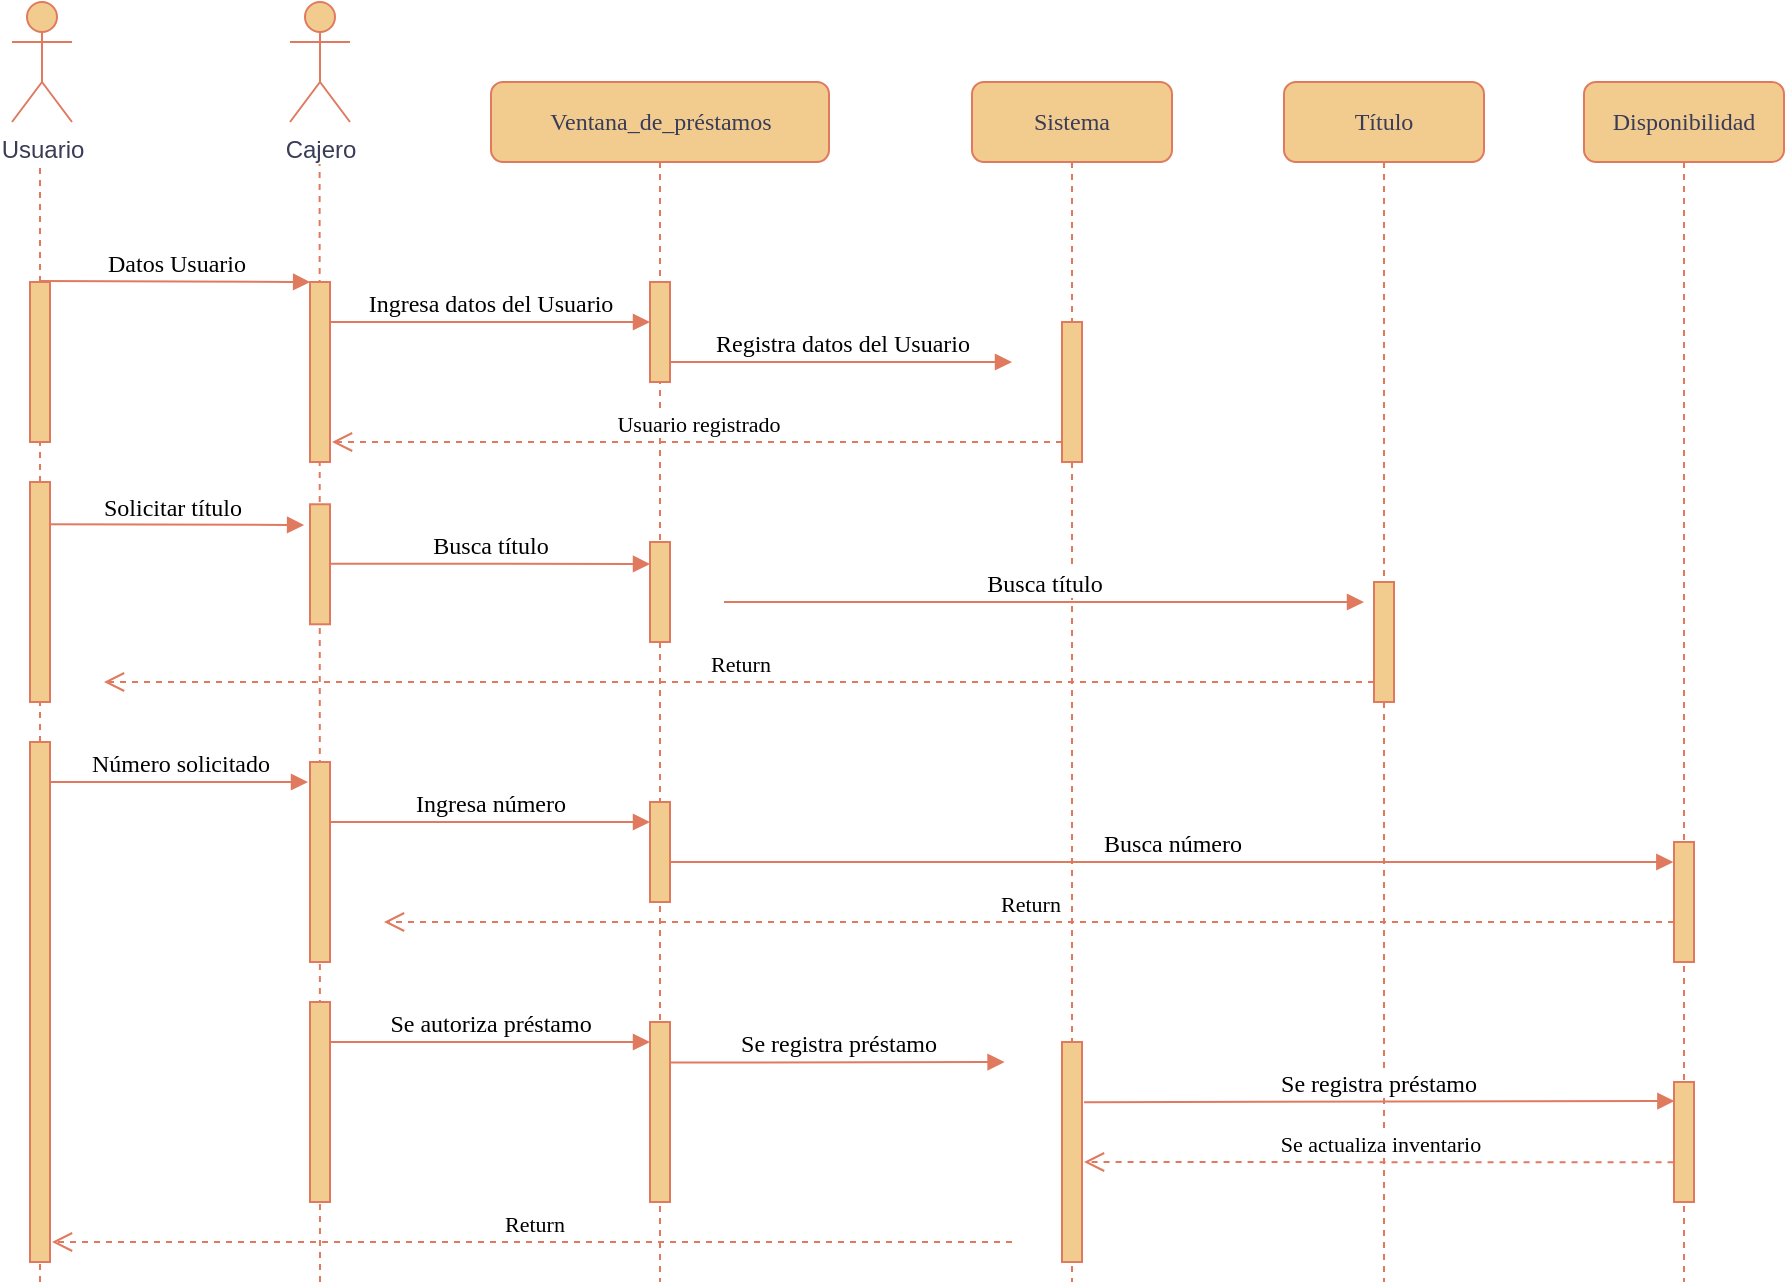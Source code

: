<mxfile version="26.0.16">
  <diagram name="Page-1" id="13e1069c-82ec-6db2-03f1-153e76fe0fe0">
    <mxGraphModel dx="530" dy="283" grid="1" gridSize="10" guides="1" tooltips="1" connect="1" arrows="1" fold="1" page="1" pageScale="1" pageWidth="1100" pageHeight="850" background="none" math="0" shadow="0">
      <root>
        <mxCell id="0" />
        <mxCell id="1" parent="0" />
        <mxCell id="aNxzwedwmyuNyyBQY9wG-8" value="" style="endArrow=none;dashed=1;html=1;rounded=0;labelBackgroundColor=none;strokeColor=#E07A5F;fontColor=default;" parent="1" source="aNxzwedwmyuNyyBQY9wG-7" edge="1">
          <mxGeometry width="50" height="50" relative="1" as="geometry">
            <mxPoint x="54" y="480.406" as="sourcePoint" />
            <mxPoint x="54" y="119.59" as="targetPoint" />
          </mxGeometry>
        </mxCell>
        <mxCell id="aNxzwedwmyuNyyBQY9wG-2" value="" style="endArrow=none;dashed=1;html=1;rounded=0;labelBackgroundColor=none;strokeColor=#E07A5F;fontColor=default;" parent="1" edge="1">
          <mxGeometry width="50" height="50" relative="1" as="geometry">
            <mxPoint x="194" y="680" as="sourcePoint" />
            <mxPoint x="193.8" y="120" as="targetPoint" />
          </mxGeometry>
        </mxCell>
        <mxCell id="7baba1c4bc27f4b0-2" value="Ventana_de_préstamos" style="shape=umlLifeline;perimeter=lifelinePerimeter;whiteSpace=wrap;html=1;container=0;collapsible=0;recursiveResize=0;outlineConnect=0;rounded=1;shadow=0;comic=0;labelBackgroundColor=none;strokeWidth=1;fontFamily=Verdana;fontSize=12;align=center;fillColor=#F2CC8F;strokeColor=#E07A5F;fontColor=#393C56;" parent="1" vertex="1">
          <mxGeometry x="279.5" y="80" width="169" height="600" as="geometry" />
        </mxCell>
        <mxCell id="7baba1c4bc27f4b0-3" value="Sistema" style="shape=umlLifeline;perimeter=lifelinePerimeter;whiteSpace=wrap;html=1;container=1;collapsible=0;recursiveResize=0;outlineConnect=0;rounded=1;shadow=0;comic=0;labelBackgroundColor=none;strokeWidth=1;fontFamily=Verdana;fontSize=12;align=center;fillColor=#F2CC8F;strokeColor=#E07A5F;fontColor=#393C56;" parent="1" vertex="1">
          <mxGeometry x="520" y="80" width="100" height="600" as="geometry" />
        </mxCell>
        <mxCell id="7baba1c4bc27f4b0-13" value="" style="html=1;points=[];perimeter=orthogonalPerimeter;rounded=0;shadow=0;comic=0;labelBackgroundColor=none;strokeWidth=1;fontFamily=Verdana;fontSize=12;align=center;fillColor=#F2CC8F;strokeColor=#E07A5F;fontColor=#393C56;" parent="7baba1c4bc27f4b0-3" vertex="1">
          <mxGeometry x="45" y="120" width="10" height="70" as="geometry" />
        </mxCell>
        <mxCell id="jOt09YjKfSBU77PWWCHC-8" value="&lt;span style=&quot;background-color: light-dark(#ffffff, var(--ge-dark-color, #121212));&quot;&gt;Busca título&lt;/span&gt;" style="html=1;verticalAlign=bottom;endArrow=block;labelBackgroundColor=none;fontFamily=Verdana;fontSize=12;edgeStyle=elbowEdgeStyle;elbow=vertical;strokeColor=#E07A5F;fontColor=default;" parent="7baba1c4bc27f4b0-3" edge="1">
          <mxGeometry relative="1" as="geometry">
            <mxPoint x="-124" y="260.0" as="sourcePoint" />
            <mxPoint x="196" y="260" as="targetPoint" />
          </mxGeometry>
        </mxCell>
        <mxCell id="jOt09YjKfSBU77PWWCHC-21" value="&lt;span style=&quot;background-color: light-dark(#ffffff, var(--ge-dark-color, #121212));&quot;&gt;&lt;font style=&quot;font-size: 11px;&quot;&gt;Return&lt;/font&gt;&lt;/span&gt;" style="html=1;verticalAlign=bottom;endArrow=open;dashed=1;endSize=8;labelBackgroundColor=none;fontFamily=Verdana;fontSize=12;edgeStyle=elbowEdgeStyle;elbow=vertical;strokeColor=#E07A5F;fontColor=default;" parent="7baba1c4bc27f4b0-3" edge="1">
          <mxGeometry x="-0.002" relative="1" as="geometry">
            <mxPoint x="-294" y="420" as="targetPoint" />
            <Array as="points">
              <mxPoint x="-264" y="420" />
            </Array>
            <mxPoint x="351" y="420" as="sourcePoint" />
            <mxPoint as="offset" />
          </mxGeometry>
        </mxCell>
        <mxCell id="jOt09YjKfSBU77PWWCHC-27" value="&lt;span style=&quot;color: rgba(0, 0, 0, 0); font-family: monospace; font-size: 0px; text-align: start;&quot;&gt;%3CmxGraphModel%3E%3Croot%3E%3CmxCell%20id%3D%220%22%2F%3E%3CmxCell%20id%3D%221%22%20parent%3D%220%22%2F%3E%3CmxCell%20id%3D%222%22%20value%3D%22Se%20autoriza%20pr%C3%A9stamo%22%20style%3D%22html%3D1%3BverticalAlign%3Dbottom%3BendArrow%3Dblock%3BlabelBackgroundColor%3Dnone%3BfontFamily%3DVerdana%3BfontSize%3D12%3BedgeStyle%3DelbowEdgeStyle%3Belbow%3Dvertical%3B%22%20edge%3D%221%22%20parent%3D%221%22%3E%3CmxGeometry%20relative%3D%221%22%20as%3D%22geometry%22%3E%3CmxPoint%20x%3D%22199%22%20y%3D%22560%22%20as%3D%22sourcePoint%22%2F%3E%3CmxPoint%20x%3D%22359%22%20y%3D%22560%22%20as%3D%22targetPoint%22%2F%3E%3CArray%20as%3D%22points%22%2F%3E%3C%2FmxGeometry%3E%3C%2FmxCell%3E%3C%2Froot%3E%3C%2FmxGraphModel%3E&lt;/span&gt;" style="html=1;points=[];perimeter=orthogonalPerimeter;rounded=0;shadow=0;comic=0;labelBackgroundColor=none;strokeWidth=1;fontFamily=Verdana;fontSize=12;align=center;fillColor=#F2CC8F;strokeColor=#E07A5F;fontColor=#393C56;" parent="7baba1c4bc27f4b0-3" vertex="1">
          <mxGeometry x="45" y="480" width="10" height="110" as="geometry" />
        </mxCell>
        <mxCell id="7baba1c4bc27f4b0-11" value="Ingresa datos del Usuario" style="html=1;verticalAlign=bottom;endArrow=block;entryX=0;entryY=0;labelBackgroundColor=none;fontFamily=Verdana;fontSize=12;edgeStyle=elbowEdgeStyle;elbow=vertical;strokeColor=#E07A5F;fontColor=default;" parent="1" edge="1">
          <mxGeometry relative="1" as="geometry">
            <mxPoint x="199" y="200" as="sourcePoint" />
            <mxPoint x="359" y="200" as="targetPoint" />
          </mxGeometry>
        </mxCell>
        <mxCell id="7baba1c4bc27f4b0-14" value="Registra datos del Usuario" style="html=1;verticalAlign=bottom;endArrow=block;labelBackgroundColor=none;fontFamily=Verdana;fontSize=12;edgeStyle=elbowEdgeStyle;elbow=vertical;strokeColor=#E07A5F;fontColor=default;" parent="1" source="7baba1c4bc27f4b0-10" edge="1">
          <mxGeometry relative="1" as="geometry">
            <mxPoint x="444" y="200" as="sourcePoint" />
            <mxPoint x="540" y="220" as="targetPoint" />
            <Array as="points">
              <mxPoint x="520" y="220" />
            </Array>
          </mxGeometry>
        </mxCell>
        <mxCell id="7baba1c4bc27f4b0-9" value="" style="html=1;points=[];perimeter=orthogonalPerimeter;rounded=0;shadow=0;comic=0;labelBackgroundColor=none;strokeWidth=1;fontFamily=Verdana;fontSize=12;align=center;fillColor=#F2CC8F;strokeColor=#E07A5F;fontColor=#393C56;" parent="1" vertex="1">
          <mxGeometry x="189" y="180" width="10" height="90" as="geometry" />
        </mxCell>
        <mxCell id="aNxzwedwmyuNyyBQY9wG-3" value="&lt;span style=&quot;background-color: light-dark(#ffffff, var(--ge-dark-color, #121212));&quot;&gt;Cajero&lt;/span&gt;" style="shape=umlActor;verticalLabelPosition=bottom;verticalAlign=top;html=1;outlineConnect=0;labelBackgroundColor=none;fillColor=#F2CC8F;strokeColor=#E07A5F;fontColor=#393C56;" parent="1" vertex="1">
          <mxGeometry x="179" y="40" width="30" height="60" as="geometry" />
        </mxCell>
        <mxCell id="aNxzwedwmyuNyyBQY9wG-6" value="&lt;span style=&quot;background-color: light-dark(#ffffff, var(--ge-dark-color, #121212));&quot;&gt;&lt;font style=&quot;font-size: 11px;&quot;&gt;Usuario registrado&lt;/font&gt;&lt;/span&gt;" style="html=1;verticalAlign=bottom;endArrow=open;dashed=1;endSize=8;labelBackgroundColor=none;fontFamily=Verdana;fontSize=12;edgeStyle=elbowEdgeStyle;elbow=vertical;strokeColor=#E07A5F;fontColor=default;" parent="1" source="7baba1c4bc27f4b0-13" edge="1">
          <mxGeometry x="-0.002" relative="1" as="geometry">
            <mxPoint x="200" y="260" as="targetPoint" />
            <Array as="points">
              <mxPoint x="470" y="260" />
            </Array>
            <mxPoint x="524" y="240" as="sourcePoint" />
            <mxPoint as="offset" />
          </mxGeometry>
        </mxCell>
        <mxCell id="aNxzwedwmyuNyyBQY9wG-9" value="&lt;span style=&quot;background-color: light-dark(#ffffff, var(--ge-dark-color, #121212));&quot;&gt;Usuario&lt;/span&gt;" style="shape=umlActor;verticalLabelPosition=bottom;verticalAlign=top;html=1;outlineConnect=0;labelBackgroundColor=none;fillColor=#F2CC8F;strokeColor=#E07A5F;fontColor=#393C56;" parent="1" vertex="1">
          <mxGeometry x="40" y="40" width="30" height="60" as="geometry" />
        </mxCell>
        <mxCell id="aNxzwedwmyuNyyBQY9wG-11" value="Datos Usuario" style="html=1;verticalAlign=bottom;endArrow=block;labelBackgroundColor=none;fontFamily=Verdana;fontSize=12;edgeStyle=elbowEdgeStyle;elbow=vertical;entryX=0.006;entryY=0.001;entryDx=0;entryDy=0;entryPerimeter=0;strokeColor=#E07A5F;fontColor=default;" parent="1" target="7baba1c4bc27f4b0-9" edge="1">
          <mxGeometry relative="1" as="geometry">
            <mxPoint x="54" y="179.52" as="sourcePoint" />
            <mxPoint x="184" y="180" as="targetPoint" />
          </mxGeometry>
        </mxCell>
        <mxCell id="aNxzwedwmyuNyyBQY9wG-12" value="" style="html=1;points=[];perimeter=orthogonalPerimeter;rounded=0;shadow=0;comic=0;labelBackgroundColor=none;strokeWidth=1;fontFamily=Verdana;fontSize=12;align=center;fillColor=#F2CC8F;strokeColor=#E07A5F;fontColor=#393C56;" parent="1" vertex="1">
          <mxGeometry x="189" y="291.14" width="10" height="60" as="geometry" />
        </mxCell>
        <mxCell id="aNxzwedwmyuNyyBQY9wG-13" value="Solicitar título" style="html=1;verticalAlign=bottom;endArrow=block;labelBackgroundColor=none;fontFamily=Verdana;fontSize=12;edgeStyle=elbowEdgeStyle;elbow=vertical;entryX=-0.295;entryY=0.174;entryDx=0;entryDy=0;entryPerimeter=0;strokeColor=#E07A5F;fontColor=default;" parent="1" target="aNxzwedwmyuNyyBQY9wG-12" edge="1">
          <mxGeometry relative="1" as="geometry">
            <mxPoint x="53.94" y="301.14" as="sourcePoint" />
            <mxPoint x="180" y="300" as="targetPoint" />
            <Array as="points" />
          </mxGeometry>
        </mxCell>
        <mxCell id="aNxzwedwmyuNyyBQY9wG-14" value="" style="endArrow=none;dashed=1;html=1;rounded=0;labelBackgroundColor=none;strokeColor=#E07A5F;fontColor=default;" parent="1" source="jOt09YjKfSBU77PWWCHC-1" target="aNxzwedwmyuNyyBQY9wG-7" edge="1">
          <mxGeometry width="50" height="50" relative="1" as="geometry">
            <mxPoint x="54" y="420" as="sourcePoint" />
            <mxPoint x="54" y="119.59" as="targetPoint" />
          </mxGeometry>
        </mxCell>
        <mxCell id="aNxzwedwmyuNyyBQY9wG-7" value="" style="html=1;points=[];perimeter=orthogonalPerimeter;rounded=0;shadow=0;comic=0;labelBackgroundColor=none;strokeWidth=1;fontFamily=Verdana;fontSize=12;align=center;fillColor=#F2CC8F;strokeColor=#E07A5F;fontColor=#393C56;" parent="1" vertex="1">
          <mxGeometry x="49" y="180" width="10" height="80" as="geometry" />
        </mxCell>
        <mxCell id="aNxzwedwmyuNyyBQY9wG-20" value="Busca título" style="html=1;verticalAlign=bottom;endArrow=block;entryX=0;entryY=0;labelBackgroundColor=none;fontFamily=Verdana;fontSize=12;edgeStyle=elbowEdgeStyle;elbow=vertical;strokeColor=#E07A5F;fontColor=default;" parent="1" edge="1">
          <mxGeometry relative="1" as="geometry">
            <mxPoint x="199" y="320.85" as="sourcePoint" />
            <mxPoint x="359" y="320.85" as="targetPoint" />
          </mxGeometry>
        </mxCell>
        <mxCell id="jOt09YjKfSBU77PWWCHC-2" value="" style="endArrow=none;dashed=1;html=1;rounded=0;labelBackgroundColor=none;strokeColor=#E07A5F;fontColor=default;" parent="1" source="jOt09YjKfSBU77PWWCHC-10" target="jOt09YjKfSBU77PWWCHC-1" edge="1">
          <mxGeometry width="50" height="50" relative="1" as="geometry">
            <mxPoint x="54" y="550" as="sourcePoint" />
            <mxPoint x="54" y="210" as="targetPoint" />
          </mxGeometry>
        </mxCell>
        <mxCell id="jOt09YjKfSBU77PWWCHC-1" value="" style="html=1;points=[];perimeter=orthogonalPerimeter;rounded=0;shadow=0;comic=0;labelBackgroundColor=none;strokeWidth=1;fontFamily=Verdana;fontSize=12;align=center;fillColor=#F2CC8F;strokeColor=#E07A5F;fontColor=#393C56;" parent="1" vertex="1">
          <mxGeometry x="49" y="280" width="10" height="110" as="geometry" />
        </mxCell>
        <mxCell id="jOt09YjKfSBU77PWWCHC-3" value="Título" style="shape=umlLifeline;perimeter=lifelinePerimeter;whiteSpace=wrap;html=1;container=1;collapsible=0;recursiveResize=0;outlineConnect=0;rounded=1;shadow=0;comic=0;labelBackgroundColor=none;strokeWidth=1;fontFamily=Verdana;fontSize=12;align=center;fillColor=#F2CC8F;strokeColor=#E07A5F;fontColor=#393C56;" parent="1" vertex="1">
          <mxGeometry x="676" y="80" width="100" height="600" as="geometry" />
        </mxCell>
        <mxCell id="jOt09YjKfSBU77PWWCHC-6" value="" style="html=1;points=[];perimeter=orthogonalPerimeter;rounded=0;shadow=0;comic=0;labelBackgroundColor=none;strokeWidth=1;fontFamily=Verdana;fontSize=12;align=center;fillColor=#F2CC8F;strokeColor=#E07A5F;fontColor=#393C56;" parent="jOt09YjKfSBU77PWWCHC-3" vertex="1">
          <mxGeometry x="45" y="250" width="10" height="60" as="geometry" />
        </mxCell>
        <mxCell id="jOt09YjKfSBU77PWWCHC-9" value="&lt;span style=&quot;background-color: light-dark(#ffffff, var(--ge-dark-color, #121212));&quot;&gt;&lt;font style=&quot;font-size: 11px;&quot;&gt;Return&lt;/font&gt;&lt;/span&gt;" style="html=1;verticalAlign=bottom;endArrow=open;dashed=1;endSize=8;labelBackgroundColor=none;fontFamily=Verdana;fontSize=12;edgeStyle=elbowEdgeStyle;elbow=vertical;strokeColor=#E07A5F;fontColor=default;" parent="jOt09YjKfSBU77PWWCHC-3" edge="1">
          <mxGeometry x="-0.002" relative="1" as="geometry">
            <mxPoint x="-590" y="300" as="targetPoint" />
            <Array as="points">
              <mxPoint x="-24" y="300" />
            </Array>
            <mxPoint x="45" y="300" as="sourcePoint" />
            <mxPoint as="offset" />
          </mxGeometry>
        </mxCell>
        <mxCell id="eDL_L-0CHwC_G0lffYa_-1" value="Se registra préstamo" style="html=1;verticalAlign=bottom;endArrow=block;labelBackgroundColor=default;fontFamily=Verdana;fontSize=12;edgeStyle=elbowEdgeStyle;elbow=vertical;strokeColor=#E07A5F;fontColor=default;entryX=0.019;entryY=0.156;entryDx=0;entryDy=0;entryPerimeter=0;" edge="1" parent="jOt09YjKfSBU77PWWCHC-3" target="jOt09YjKfSBU77PWWCHC-29">
          <mxGeometry relative="1" as="geometry">
            <mxPoint x="-100" y="510.08" as="sourcePoint" />
            <mxPoint x="67.28" y="510" as="targetPoint" />
            <Array as="points" />
          </mxGeometry>
        </mxCell>
        <mxCell id="jOt09YjKfSBU77PWWCHC-11" value="" style="endArrow=none;dashed=1;html=1;rounded=0;labelBackgroundColor=none;strokeColor=#E07A5F;fontColor=default;" parent="1" target="jOt09YjKfSBU77PWWCHC-10" edge="1">
          <mxGeometry width="50" height="50" relative="1" as="geometry">
            <mxPoint x="54" y="680" as="sourcePoint" />
            <mxPoint x="54" y="390" as="targetPoint" />
          </mxGeometry>
        </mxCell>
        <mxCell id="jOt09YjKfSBU77PWWCHC-10" value="" style="html=1;points=[];perimeter=orthogonalPerimeter;rounded=0;shadow=0;comic=0;labelBackgroundColor=none;strokeWidth=1;fontFamily=Verdana;fontSize=12;align=center;fillColor=#F2CC8F;strokeColor=#E07A5F;fontColor=#393C56;" parent="1" vertex="1">
          <mxGeometry x="49" y="410" width="10" height="260" as="geometry" />
        </mxCell>
        <mxCell id="jOt09YjKfSBU77PWWCHC-12" value="" style="html=1;points=[];perimeter=orthogonalPerimeter;rounded=0;shadow=0;comic=0;labelBackgroundColor=none;strokeWidth=1;fontFamily=Verdana;fontSize=12;align=center;fillColor=#F2CC8F;strokeColor=#E07A5F;fontColor=#393C56;" parent="1" vertex="1">
          <mxGeometry x="189" y="420" width="10" height="100" as="geometry" />
        </mxCell>
        <mxCell id="jOt09YjKfSBU77PWWCHC-14" value="Número solicitado" style="html=1;verticalAlign=bottom;endArrow=block;labelBackgroundColor=none;fontFamily=Verdana;fontSize=12;edgeStyle=elbowEdgeStyle;elbow=vertical;entryX=0.006;entryY=-0.019;entryDx=0;entryDy=0;entryPerimeter=0;strokeColor=#E07A5F;fontColor=default;" parent="1" edge="1">
          <mxGeometry relative="1" as="geometry">
            <mxPoint x="59" y="430" as="sourcePoint" />
            <mxPoint x="188.0" y="430" as="targetPoint" />
            <Array as="points" />
          </mxGeometry>
        </mxCell>
        <mxCell id="jOt09YjKfSBU77PWWCHC-15" value="Disponibilidad" style="shape=umlLifeline;perimeter=lifelinePerimeter;whiteSpace=wrap;html=1;container=1;collapsible=0;recursiveResize=0;outlineConnect=0;rounded=1;shadow=0;comic=0;labelBackgroundColor=none;strokeWidth=1;fontFamily=Verdana;fontSize=12;align=center;fillColor=#F2CC8F;strokeColor=#E07A5F;fontColor=#393C56;" parent="1" vertex="1">
          <mxGeometry x="826" y="80" width="100" height="600" as="geometry" />
        </mxCell>
        <mxCell id="jOt09YjKfSBU77PWWCHC-16" value="" style="html=1;points=[];perimeter=orthogonalPerimeter;rounded=0;shadow=0;comic=0;labelBackgroundColor=none;strokeWidth=1;fontFamily=Verdana;fontSize=12;align=center;fillColor=#F2CC8F;strokeColor=#E07A5F;fontColor=#393C56;" parent="jOt09YjKfSBU77PWWCHC-15" vertex="1">
          <mxGeometry x="45" y="380" width="10" height="60" as="geometry" />
        </mxCell>
        <mxCell id="jOt09YjKfSBU77PWWCHC-29" value="" style="html=1;points=[];perimeter=orthogonalPerimeter;rounded=0;shadow=0;comic=0;labelBackgroundColor=none;strokeWidth=1;fontFamily=Verdana;fontSize=12;align=center;fillColor=#F2CC8F;strokeColor=#E07A5F;fontColor=#393C56;" parent="jOt09YjKfSBU77PWWCHC-15" vertex="1">
          <mxGeometry x="45" y="500" width="10" height="60" as="geometry" />
        </mxCell>
        <mxCell id="jOt09YjKfSBU77PWWCHC-19" value="Ingresa número" style="html=1;verticalAlign=bottom;endArrow=block;labelBackgroundColor=none;fontFamily=Verdana;fontSize=12;edgeStyle=elbowEdgeStyle;elbow=vertical;strokeColor=#E07A5F;fontColor=default;" parent="1" edge="1">
          <mxGeometry relative="1" as="geometry">
            <mxPoint x="199" y="450" as="sourcePoint" />
            <mxPoint x="359" y="450" as="targetPoint" />
            <Array as="points" />
          </mxGeometry>
        </mxCell>
        <mxCell id="jOt09YjKfSBU77PWWCHC-23" value="" style="endArrow=none;dashed=1;html=1;rounded=0;labelBackgroundColor=none;strokeColor=#E07A5F;fontColor=default;" parent="1" target="jOt09YjKfSBU77PWWCHC-22" edge="1">
          <mxGeometry width="50" height="50" relative="1" as="geometry">
            <mxPoint x="194" y="620" as="sourcePoint" />
            <mxPoint x="193.8" y="120" as="targetPoint" />
          </mxGeometry>
        </mxCell>
        <mxCell id="jOt09YjKfSBU77PWWCHC-22" value="" style="html=1;points=[];perimeter=orthogonalPerimeter;rounded=0;shadow=0;comic=0;labelBackgroundColor=none;strokeWidth=1;fontFamily=Verdana;fontSize=12;align=center;fillColor=#F2CC8F;strokeColor=#E07A5F;fontColor=#393C56;" parent="1" vertex="1">
          <mxGeometry x="189" y="540" width="10" height="100" as="geometry" />
        </mxCell>
        <mxCell id="jOt09YjKfSBU77PWWCHC-25" value="Se autoriza préstamo" style="html=1;verticalAlign=bottom;endArrow=block;labelBackgroundColor=none;fontFamily=Verdana;fontSize=12;edgeStyle=elbowEdgeStyle;elbow=vertical;strokeColor=#E07A5F;fontColor=default;" parent="1" edge="1">
          <mxGeometry relative="1" as="geometry">
            <mxPoint x="199" y="560" as="sourcePoint" />
            <mxPoint x="359" y="560" as="targetPoint" />
            <Array as="points" />
          </mxGeometry>
        </mxCell>
        <mxCell id="eDL_L-0CHwC_G0lffYa_-2" value="&lt;span style=&quot;background-color: light-dark(#ffffff, var(--ge-dark-color, #121212));&quot;&gt;&lt;font style=&quot;font-size: 11px;&quot;&gt;Se actualiza inventario&lt;/font&gt;&lt;/span&gt;" style="html=1;verticalAlign=bottom;endArrow=open;dashed=1;endSize=8;labelBackgroundColor=none;fontFamily=Verdana;fontSize=12;edgeStyle=elbowEdgeStyle;elbow=vertical;strokeColor=#E07A5F;fontColor=default;exitX=-0.021;exitY=0.669;exitDx=0;exitDy=0;exitPerimeter=0;" edge="1" parent="1" source="jOt09YjKfSBU77PWWCHC-29">
          <mxGeometry x="-0.002" relative="1" as="geometry">
            <mxPoint x="576" y="620" as="targetPoint" />
            <Array as="points">
              <mxPoint x="806" y="620" />
            </Array>
            <mxPoint x="866" y="620" as="sourcePoint" />
            <mxPoint as="offset" />
          </mxGeometry>
        </mxCell>
        <mxCell id="eDL_L-0CHwC_G0lffYa_-3" value="&lt;span style=&quot;background-color: light-dark(#ffffff, var(--ge-dark-color, #121212));&quot;&gt;&lt;font style=&quot;font-size: 11px;&quot;&gt;Return&lt;/font&gt;&lt;/span&gt;" style="html=1;verticalAlign=bottom;endArrow=open;dashed=1;endSize=8;labelBackgroundColor=none;fontFamily=Verdana;fontSize=12;edgeStyle=elbowEdgeStyle;elbow=vertical;strokeColor=#E07A5F;fontColor=default;" edge="1" parent="1">
          <mxGeometry x="-0.002" relative="1" as="geometry">
            <mxPoint x="60" y="660" as="targetPoint" />
            <Array as="points">
              <mxPoint x="480" y="660" />
            </Array>
            <mxPoint x="540" y="660" as="sourcePoint" />
            <mxPoint as="offset" />
          </mxGeometry>
        </mxCell>
        <mxCell id="7baba1c4bc27f4b0-10" value="" style="html=1;points=[];perimeter=orthogonalPerimeter;rounded=0;shadow=0;comic=0;labelBackgroundColor=none;strokeWidth=1;fontFamily=Verdana;fontSize=12;align=center;fillColor=#F2CC8F;strokeColor=#E07A5F;fontColor=#393C56;" parent="1" vertex="1">
          <mxGeometry x="359" y="180" width="10" height="50" as="geometry" />
        </mxCell>
        <mxCell id="aNxzwedwmyuNyyBQY9wG-16" value="" style="html=1;points=[];perimeter=orthogonalPerimeter;rounded=0;shadow=0;comic=0;labelBackgroundColor=none;strokeWidth=1;fontFamily=Verdana;fontSize=12;align=center;fillColor=#F2CC8F;strokeColor=#E07A5F;fontColor=#393C56;" parent="1" vertex="1">
          <mxGeometry x="359" y="310" width="10" height="50" as="geometry" />
        </mxCell>
        <mxCell id="jOt09YjKfSBU77PWWCHC-18" value="" style="html=1;points=[];perimeter=orthogonalPerimeter;rounded=0;shadow=0;comic=0;labelBackgroundColor=none;strokeWidth=1;fontFamily=Verdana;fontSize=12;align=center;fillColor=#F2CC8F;strokeColor=#E07A5F;fontColor=#393C56;" parent="1" vertex="1">
          <mxGeometry x="359" y="440" width="10" height="50" as="geometry" />
        </mxCell>
        <mxCell id="jOt09YjKfSBU77PWWCHC-20" value="Busca número" style="html=1;verticalAlign=bottom;endArrow=block;labelBackgroundColor=none;fontFamily=Verdana;fontSize=12;edgeStyle=elbowEdgeStyle;elbow=vertical;entryX=-0.033;entryY=0.161;entryDx=0;entryDy=0;entryPerimeter=0;strokeColor=#E07A5F;fontColor=default;" parent="1" target="jOt09YjKfSBU77PWWCHC-16" edge="1">
          <mxGeometry relative="1" as="geometry">
            <mxPoint x="369" y="470" as="sourcePoint" />
            <mxPoint x="830" y="470" as="targetPoint" />
            <Array as="points" />
          </mxGeometry>
        </mxCell>
        <mxCell id="jOt09YjKfSBU77PWWCHC-26" value="" style="html=1;points=[];perimeter=orthogonalPerimeter;rounded=0;shadow=0;comic=0;labelBackgroundColor=none;strokeWidth=1;fontFamily=Verdana;fontSize=12;align=center;fillColor=#F2CC8F;strokeColor=#E07A5F;fontColor=#393C56;" parent="1" vertex="1">
          <mxGeometry x="359" y="550" width="10" height="90" as="geometry" />
        </mxCell>
        <mxCell id="jOt09YjKfSBU77PWWCHC-28" value="Se registra préstamo" style="html=1;verticalAlign=bottom;endArrow=block;labelBackgroundColor=none;fontFamily=Verdana;fontSize=12;edgeStyle=elbowEdgeStyle;elbow=vertical;entryX=-0.172;entryY=0.204;entryDx=0;entryDy=0;entryPerimeter=0;strokeColor=#E07A5F;fontColor=default;" parent="1" edge="1">
          <mxGeometry relative="1" as="geometry">
            <mxPoint x="369" y="570.28" as="sourcePoint" />
            <mxPoint x="536.28" y="570.2" as="targetPoint" />
            <Array as="points" />
          </mxGeometry>
        </mxCell>
      </root>
    </mxGraphModel>
  </diagram>
</mxfile>
